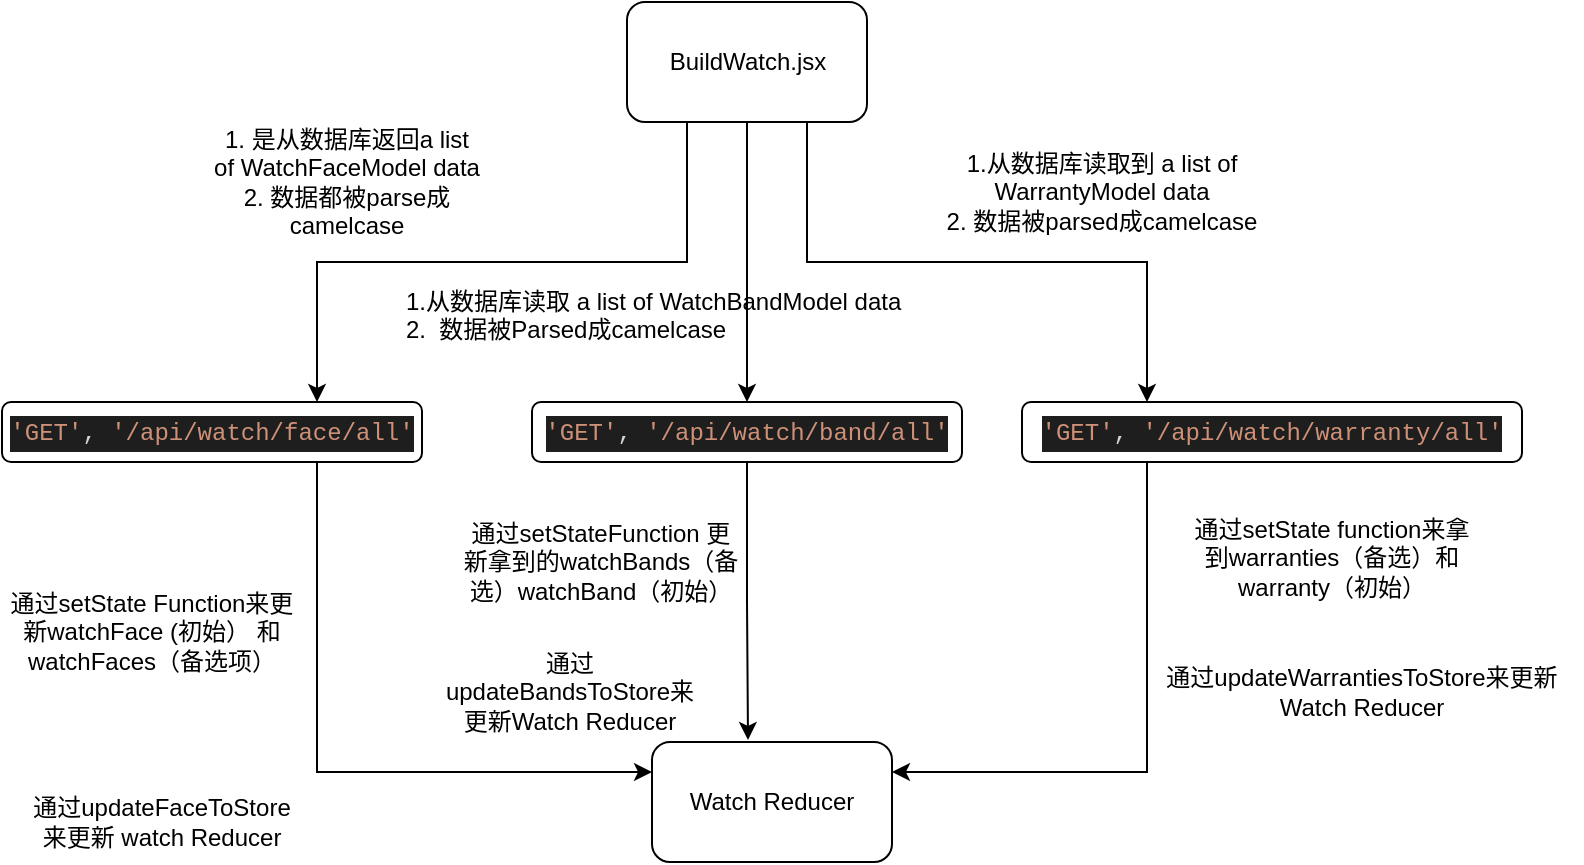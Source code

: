 <mxfile version="12.2.4"><diagram id="puFytB_wHoSVrplQ-RwO"><mxGraphModel dx="646" dy="1577" grid="1" gridSize="10" guides="1" tooltips="1" connect="1" arrows="1" fold="1" page="1" pageScale="1" pageWidth="850" pageHeight="1100" math="0" shadow="0"><root><mxCell id="0"/><mxCell id="1" parent="0"/><mxCell id="18" style="edgeStyle=orthogonalEdgeStyle;rounded=0;orthogonalLoop=1;jettySize=auto;html=1;exitX=0.75;exitY=1;exitDx=0;exitDy=0;entryX=0;entryY=0.25;entryDx=0;entryDy=0;" edge="1" parent="1" source="2" target="17"><mxGeometry relative="1" as="geometry"/></mxCell><mxCell id="2" value="&lt;div style=&quot;color: rgb(212 , 212 , 212) ; background-color: rgb(30 , 30 , 30) ; font-family: &amp;#34;menlo&amp;#34; , &amp;#34;monaco&amp;#34; , &amp;#34;courier new&amp;#34; , monospace ; line-height: 18px ; white-space: pre&quot;&gt;&lt;span style=&quot;color: #ce9178&quot;&gt;'GET'&lt;/span&gt;, &lt;span style=&quot;color: #ce9178&quot;&gt;'/api/watch/face/all'&lt;/span&gt;&lt;/div&gt;" style="rounded=1;whiteSpace=wrap;html=1;" vertex="1" parent="1"><mxGeometry x="40" y="150" width="210" height="30" as="geometry"/></mxCell><mxCell id="33" style="edgeStyle=orthogonalEdgeStyle;rounded=0;orthogonalLoop=1;jettySize=auto;html=1;exitX=0.25;exitY=1;exitDx=0;exitDy=0;entryX=1;entryY=0.25;entryDx=0;entryDy=0;" edge="1" parent="1" source="4" target="17"><mxGeometry relative="1" as="geometry"/></mxCell><mxCell id="4" value="&lt;div style=&quot;color: rgb(212 , 212 , 212) ; background-color: rgb(30 , 30 , 30) ; font-family: &amp;#34;menlo&amp;#34; , &amp;#34;monaco&amp;#34; , &amp;#34;courier new&amp;#34; , monospace ; line-height: 18px ; white-space: pre&quot;&gt;&lt;span style=&quot;color: #ce9178&quot;&gt;'GET'&lt;/span&gt;, &lt;span style=&quot;color: #ce9178&quot;&gt;'/api/watch/warranty/all'&lt;/span&gt;&lt;/div&gt;" style="rounded=1;whiteSpace=wrap;html=1;" vertex="1" parent="1"><mxGeometry x="550" y="150" width="250" height="30" as="geometry"/></mxCell><mxCell id="21" style="edgeStyle=orthogonalEdgeStyle;rounded=0;orthogonalLoop=1;jettySize=auto;html=1;entryX=0.4;entryY=-0.017;entryDx=0;entryDy=0;entryPerimeter=0;" edge="1" parent="1" source="8" target="17"><mxGeometry relative="1" as="geometry"/></mxCell><mxCell id="8" value="&lt;div style=&quot;color: rgb(212 , 212 , 212) ; background-color: rgb(30 , 30 , 30) ; font-family: &amp;#34;menlo&amp;#34; , &amp;#34;monaco&amp;#34; , &amp;#34;courier new&amp;#34; , monospace ; line-height: 18px ; white-space: pre&quot;&gt;&lt;span style=&quot;color: #ce9178&quot;&gt;'GET'&lt;/span&gt;, &lt;span style=&quot;color: #ce9178&quot;&gt;'/api/watch/band/all'&lt;/span&gt;&lt;/div&gt;" style="rounded=1;whiteSpace=wrap;html=1;" vertex="1" parent="1"><mxGeometry x="305" y="150" width="215" height="30" as="geometry"/></mxCell><mxCell id="10" style="edgeStyle=orthogonalEdgeStyle;rounded=0;orthogonalLoop=1;jettySize=auto;html=1;exitX=0.5;exitY=1;exitDx=0;exitDy=0;" edge="1" parent="1" source="9" target="8"><mxGeometry relative="1" as="geometry"/></mxCell><mxCell id="11" style="edgeStyle=orthogonalEdgeStyle;rounded=0;orthogonalLoop=1;jettySize=auto;html=1;exitX=0.75;exitY=1;exitDx=0;exitDy=0;entryX=0.25;entryY=0;entryDx=0;entryDy=0;" edge="1" parent="1" source="9" target="4"><mxGeometry relative="1" as="geometry"/></mxCell><mxCell id="12" style="edgeStyle=orthogonalEdgeStyle;rounded=0;orthogonalLoop=1;jettySize=auto;html=1;exitX=0.25;exitY=1;exitDx=0;exitDy=0;entryX=0.75;entryY=0;entryDx=0;entryDy=0;" edge="1" parent="1" source="9" target="2"><mxGeometry relative="1" as="geometry"/></mxCell><mxCell id="9" value="BuildWatch.jsx" style="rounded=1;whiteSpace=wrap;html=1;" vertex="1" parent="1"><mxGeometry x="352.5" y="-50" width="120" height="60" as="geometry"/></mxCell><mxCell id="13" value="1. 是从数据库返回a list of WatchFaceModel data&lt;br&gt;2. 数据都被parse成camelcase" style="text;html=1;strokeColor=none;fillColor=none;align=center;verticalAlign=middle;whiteSpace=wrap;rounded=0;" vertex="1" parent="1"><mxGeometry x="145" y="20" width="135" height="40" as="geometry"/></mxCell><mxCell id="17" value="Watch Reducer" style="rounded=1;whiteSpace=wrap;html=1;" vertex="1" parent="1"><mxGeometry x="365" y="320" width="120" height="60" as="geometry"/></mxCell><mxCell id="19" value="通过updateFaceToStore来更新 watch Reducer&lt;br&gt;" style="text;html=1;strokeColor=none;fillColor=none;align=center;verticalAlign=middle;whiteSpace=wrap;rounded=0;" vertex="1" parent="1"><mxGeometry x="50" y="340" width="140" height="40" as="geometry"/></mxCell><mxCell id="20" value="通过setState Function来更新watchFace (初始） 和watchFaces（备选项）" style="text;html=1;strokeColor=none;fillColor=none;align=center;verticalAlign=middle;whiteSpace=wrap;rounded=0;" vertex="1" parent="1"><mxGeometry x="40" y="230" width="150" height="70" as="geometry"/></mxCell><mxCell id="22" value="通过setStateFunction 更新拿到的watchBands（备选）watchBand（初始）" style="text;html=1;strokeColor=none;fillColor=none;align=center;verticalAlign=middle;whiteSpace=wrap;rounded=0;" vertex="1" parent="1"><mxGeometry x="268" y="196" width="143" height="68" as="geometry"/></mxCell><mxCell id="23" value="通过updateBandsToStore来更新Watch Reducer" style="text;html=1;strokeColor=none;fillColor=none;align=center;verticalAlign=middle;whiteSpace=wrap;rounded=0;" vertex="1" parent="1"><mxGeometry x="260" y="260" width="128" height="70" as="geometry"/></mxCell><mxCell id="25" value="1.从数据库读取 a list of WatchBandModel data&lt;br&gt;2.&amp;nbsp; 数据被Parsed成camelcase" style="text;html=1;resizable=0;points=[];autosize=1;align=left;verticalAlign=top;spacingTop=-4;" vertex="1" parent="1"><mxGeometry x="240" y="90" width="260" height="30" as="geometry"/></mxCell><mxCell id="27" value="1.从数据库读取到 a list of WarrantyModel data&lt;br&gt;2. 数据被parsed成camelcase" style="text;html=1;strokeColor=none;fillColor=none;align=center;verticalAlign=middle;whiteSpace=wrap;rounded=0;" vertex="1" parent="1"><mxGeometry x="510" y="10" width="160" height="70" as="geometry"/></mxCell><mxCell id="29" value="通过setState function来拿到warranties（备选）和warranty（初始）" style="text;html=1;strokeColor=none;fillColor=none;align=center;verticalAlign=middle;whiteSpace=wrap;rounded=0;" vertex="1" parent="1"><mxGeometry x="630" y="202.5" width="150" height="50" as="geometry"/></mxCell><mxCell id="31" value="通过updateWarrantiesToStore来更新Watch Reducer" style="text;html=1;strokeColor=none;fillColor=none;align=center;verticalAlign=middle;whiteSpace=wrap;rounded=0;" vertex="1" parent="1"><mxGeometry x="610" y="275" width="220" height="40" as="geometry"/></mxCell></root></mxGraphModel></diagram></mxfile>
